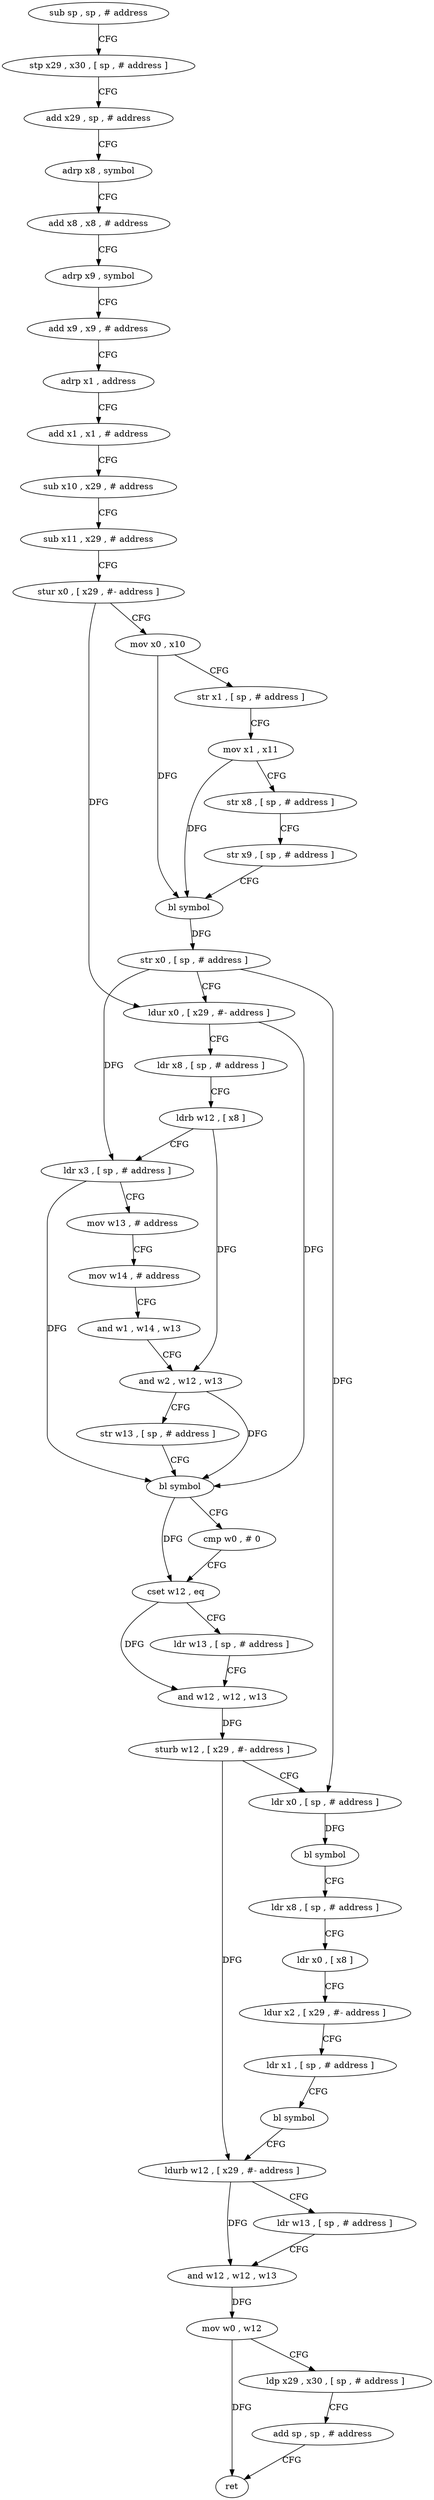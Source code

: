 digraph "func" {
"4217844" [label = "sub sp , sp , # address" ]
"4217848" [label = "stp x29 , x30 , [ sp , # address ]" ]
"4217852" [label = "add x29 , sp , # address" ]
"4217856" [label = "adrp x8 , symbol" ]
"4217860" [label = "add x8 , x8 , # address" ]
"4217864" [label = "adrp x9 , symbol" ]
"4217868" [label = "add x9 , x9 , # address" ]
"4217872" [label = "adrp x1 , address" ]
"4217876" [label = "add x1 , x1 , # address" ]
"4217880" [label = "sub x10 , x29 , # address" ]
"4217884" [label = "sub x11 , x29 , # address" ]
"4217888" [label = "stur x0 , [ x29 , #- address ]" ]
"4217892" [label = "mov x0 , x10" ]
"4217896" [label = "str x1 , [ sp , # address ]" ]
"4217900" [label = "mov x1 , x11" ]
"4217904" [label = "str x8 , [ sp , # address ]" ]
"4217908" [label = "str x9 , [ sp , # address ]" ]
"4217912" [label = "bl symbol" ]
"4217916" [label = "str x0 , [ sp , # address ]" ]
"4217920" [label = "ldur x0 , [ x29 , #- address ]" ]
"4217924" [label = "ldr x8 , [ sp , # address ]" ]
"4217928" [label = "ldrb w12 , [ x8 ]" ]
"4217932" [label = "ldr x3 , [ sp , # address ]" ]
"4217936" [label = "mov w13 , # address" ]
"4217940" [label = "mov w14 , # address" ]
"4217944" [label = "and w1 , w14 , w13" ]
"4217948" [label = "and w2 , w12 , w13" ]
"4217952" [label = "str w13 , [ sp , # address ]" ]
"4217956" [label = "bl symbol" ]
"4217960" [label = "cmp w0 , # 0" ]
"4217964" [label = "cset w12 , eq" ]
"4217968" [label = "ldr w13 , [ sp , # address ]" ]
"4217972" [label = "and w12 , w12 , w13" ]
"4217976" [label = "sturb w12 , [ x29 , #- address ]" ]
"4217980" [label = "ldr x0 , [ sp , # address ]" ]
"4217984" [label = "bl symbol" ]
"4217988" [label = "ldr x8 , [ sp , # address ]" ]
"4217992" [label = "ldr x0 , [ x8 ]" ]
"4217996" [label = "ldur x2 , [ x29 , #- address ]" ]
"4218000" [label = "ldr x1 , [ sp , # address ]" ]
"4218004" [label = "bl symbol" ]
"4218008" [label = "ldurb w12 , [ x29 , #- address ]" ]
"4218012" [label = "ldr w13 , [ sp , # address ]" ]
"4218016" [label = "and w12 , w12 , w13" ]
"4218020" [label = "mov w0 , w12" ]
"4218024" [label = "ldp x29 , x30 , [ sp , # address ]" ]
"4218028" [label = "add sp , sp , # address" ]
"4218032" [label = "ret" ]
"4217844" -> "4217848" [ label = "CFG" ]
"4217848" -> "4217852" [ label = "CFG" ]
"4217852" -> "4217856" [ label = "CFG" ]
"4217856" -> "4217860" [ label = "CFG" ]
"4217860" -> "4217864" [ label = "CFG" ]
"4217864" -> "4217868" [ label = "CFG" ]
"4217868" -> "4217872" [ label = "CFG" ]
"4217872" -> "4217876" [ label = "CFG" ]
"4217876" -> "4217880" [ label = "CFG" ]
"4217880" -> "4217884" [ label = "CFG" ]
"4217884" -> "4217888" [ label = "CFG" ]
"4217888" -> "4217892" [ label = "CFG" ]
"4217888" -> "4217920" [ label = "DFG" ]
"4217892" -> "4217896" [ label = "CFG" ]
"4217892" -> "4217912" [ label = "DFG" ]
"4217896" -> "4217900" [ label = "CFG" ]
"4217900" -> "4217904" [ label = "CFG" ]
"4217900" -> "4217912" [ label = "DFG" ]
"4217904" -> "4217908" [ label = "CFG" ]
"4217908" -> "4217912" [ label = "CFG" ]
"4217912" -> "4217916" [ label = "DFG" ]
"4217916" -> "4217920" [ label = "CFG" ]
"4217916" -> "4217932" [ label = "DFG" ]
"4217916" -> "4217980" [ label = "DFG" ]
"4217920" -> "4217924" [ label = "CFG" ]
"4217920" -> "4217956" [ label = "DFG" ]
"4217924" -> "4217928" [ label = "CFG" ]
"4217928" -> "4217932" [ label = "CFG" ]
"4217928" -> "4217948" [ label = "DFG" ]
"4217932" -> "4217936" [ label = "CFG" ]
"4217932" -> "4217956" [ label = "DFG" ]
"4217936" -> "4217940" [ label = "CFG" ]
"4217940" -> "4217944" [ label = "CFG" ]
"4217944" -> "4217948" [ label = "CFG" ]
"4217948" -> "4217952" [ label = "CFG" ]
"4217948" -> "4217956" [ label = "DFG" ]
"4217952" -> "4217956" [ label = "CFG" ]
"4217956" -> "4217960" [ label = "CFG" ]
"4217956" -> "4217964" [ label = "DFG" ]
"4217960" -> "4217964" [ label = "CFG" ]
"4217964" -> "4217968" [ label = "CFG" ]
"4217964" -> "4217972" [ label = "DFG" ]
"4217968" -> "4217972" [ label = "CFG" ]
"4217972" -> "4217976" [ label = "DFG" ]
"4217976" -> "4217980" [ label = "CFG" ]
"4217976" -> "4218008" [ label = "DFG" ]
"4217980" -> "4217984" [ label = "DFG" ]
"4217984" -> "4217988" [ label = "CFG" ]
"4217988" -> "4217992" [ label = "CFG" ]
"4217992" -> "4217996" [ label = "CFG" ]
"4217996" -> "4218000" [ label = "CFG" ]
"4218000" -> "4218004" [ label = "CFG" ]
"4218004" -> "4218008" [ label = "CFG" ]
"4218008" -> "4218012" [ label = "CFG" ]
"4218008" -> "4218016" [ label = "DFG" ]
"4218012" -> "4218016" [ label = "CFG" ]
"4218016" -> "4218020" [ label = "DFG" ]
"4218020" -> "4218024" [ label = "CFG" ]
"4218020" -> "4218032" [ label = "DFG" ]
"4218024" -> "4218028" [ label = "CFG" ]
"4218028" -> "4218032" [ label = "CFG" ]
}
